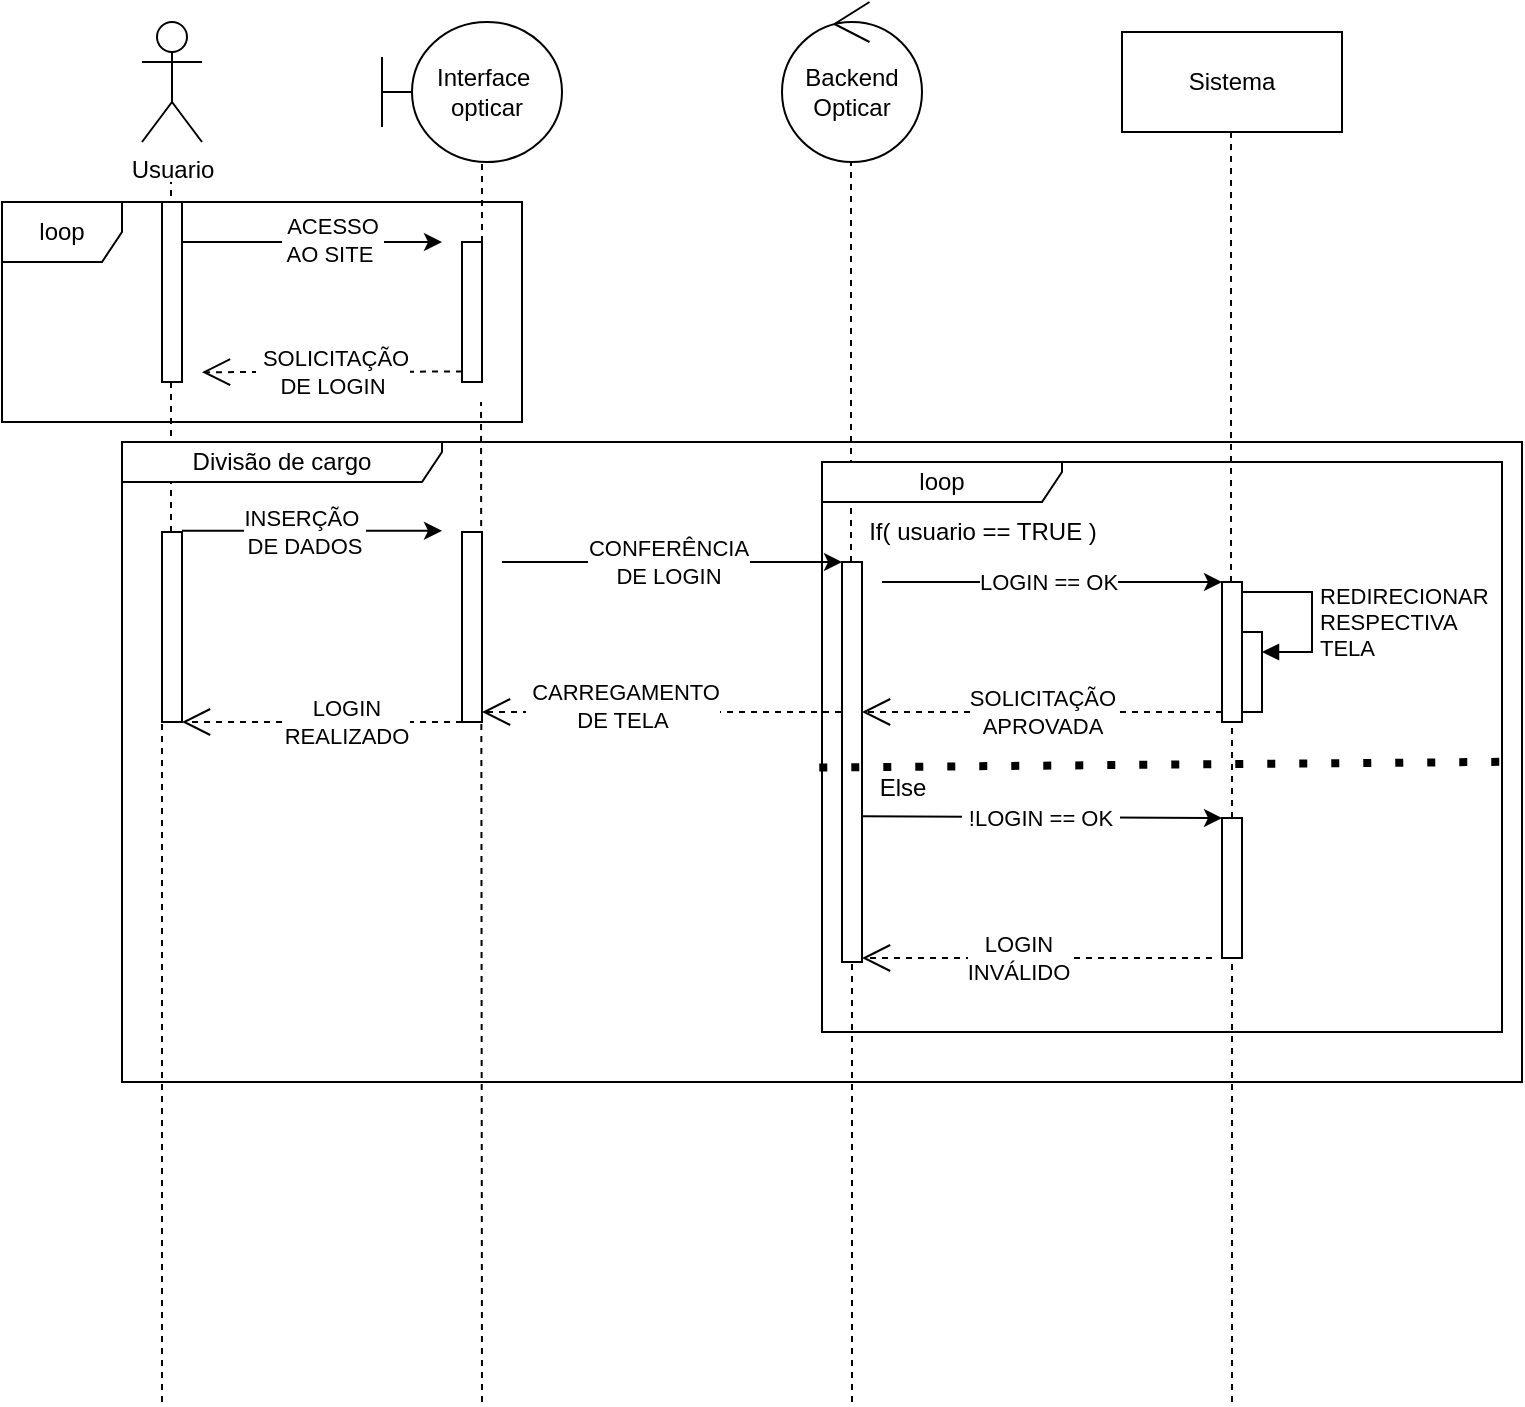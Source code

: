 <mxfile version="27.1.1">
  <diagram name="Página-1" id="9jEyobCT0BkcxAEAIK_s">
    <mxGraphModel dx="1232" dy="1701" grid="1" gridSize="10" guides="1" tooltips="1" connect="1" arrows="1" fold="1" page="1" pageScale="1" pageWidth="827" pageHeight="1169" math="0" shadow="0">
      <root>
        <mxCell id="0" />
        <mxCell id="1" parent="0" />
        <mxCell id="v7YIWJluji6fNq2sV5AN-1" value="Usuario" style="shape=umlActor;verticalLabelPosition=bottom;verticalAlign=top;html=1;" vertex="1" parent="1">
          <mxGeometry x="80" width="30" height="60" as="geometry" />
        </mxCell>
        <mxCell id="v7YIWJluji6fNq2sV5AN-2" value="" style="endArrow=none;dashed=1;html=1;rounded=0;" edge="1" parent="1" source="v7YIWJluji6fNq2sV5AN-56">
          <mxGeometry width="50" height="50" relative="1" as="geometry">
            <mxPoint x="90" y="790" as="sourcePoint" />
            <mxPoint x="94.5" y="80" as="targetPoint" />
          </mxGeometry>
        </mxCell>
        <mxCell id="v7YIWJluji6fNq2sV5AN-3" value="Interface&amp;nbsp;&lt;div&gt;opticar&lt;/div&gt;" style="shape=umlBoundary;whiteSpace=wrap;html=1;" vertex="1" parent="1">
          <mxGeometry x="200" width="90" height="70" as="geometry" />
        </mxCell>
        <mxCell id="v7YIWJluji6fNq2sV5AN-4" value="" style="endArrow=none;dashed=1;html=1;rounded=0;" edge="1" parent="1" source="v7YIWJluji6fNq2sV5AN-12">
          <mxGeometry width="50" height="50" relative="1" as="geometry">
            <mxPoint x="250" y="542" as="sourcePoint" />
            <mxPoint x="250" y="70" as="targetPoint" />
          </mxGeometry>
        </mxCell>
        <mxCell id="v7YIWJluji6fNq2sV5AN-5" value="Backend&lt;br&gt;Opticar" style="ellipse;shape=umlControl;whiteSpace=wrap;html=1;" vertex="1" parent="1">
          <mxGeometry x="400" y="-10" width="70" height="80" as="geometry" />
        </mxCell>
        <mxCell id="v7YIWJluji6fNq2sV5AN-6" value="" style="endArrow=none;dashed=1;html=1;rounded=0;" edge="1" parent="1" source="v7YIWJluji6fNq2sV5AN-25">
          <mxGeometry width="50" height="50" relative="1" as="geometry">
            <mxPoint x="434.5" y="542" as="sourcePoint" />
            <mxPoint x="434.5" y="70" as="targetPoint" />
          </mxGeometry>
        </mxCell>
        <mxCell id="v7YIWJluji6fNq2sV5AN-7" value="Sistema" style="html=1;whiteSpace=wrap;" vertex="1" parent="1">
          <mxGeometry x="570" y="5" width="110" height="50" as="geometry" />
        </mxCell>
        <mxCell id="v7YIWJluji6fNq2sV5AN-8" value="" style="endArrow=none;dashed=1;html=1;rounded=0;" edge="1" parent="1" source="v7YIWJluji6fNq2sV5AN-30">
          <mxGeometry width="50" height="50" relative="1" as="geometry">
            <mxPoint x="624.5" y="527" as="sourcePoint" />
            <mxPoint x="624.5" y="55" as="targetPoint" />
          </mxGeometry>
        </mxCell>
        <mxCell id="v7YIWJluji6fNq2sV5AN-9" value="" style="html=1;points=[[0,0,0,0,5],[0,1,0,0,-5],[1,0,0,0,5],[1,1,0,0,-5]];perimeter=orthogonalPerimeter;outlineConnect=0;targetShapes=umlLifeline;portConstraint=eastwest;newEdgeStyle={&quot;curved&quot;:0,&quot;rounded&quot;:0};" vertex="1" parent="1">
          <mxGeometry x="90" y="90" width="10" height="90" as="geometry" />
        </mxCell>
        <mxCell id="v7YIWJluji6fNq2sV5AN-13" value="" style="endArrow=none;dashed=1;html=1;rounded=0;" edge="1" parent="1">
          <mxGeometry width="50" height="50" relative="1" as="geometry">
            <mxPoint x="250" y="690" as="sourcePoint" />
            <mxPoint x="249.52" y="190" as="targetPoint" />
          </mxGeometry>
        </mxCell>
        <mxCell id="v7YIWJluji6fNq2sV5AN-12" value="" style="html=1;points=[[0,0,0,0,5],[0,1,0,0,-5],[1,0,0,0,5],[1,1,0,0,-5]];perimeter=orthogonalPerimeter;outlineConnect=0;targetShapes=umlLifeline;portConstraint=eastwest;newEdgeStyle={&quot;curved&quot;:0,&quot;rounded&quot;:0};" vertex="1" parent="1">
          <mxGeometry x="240" y="110" width="10" height="70" as="geometry" />
        </mxCell>
        <mxCell id="v7YIWJluji6fNq2sV5AN-14" value="" style="endArrow=classic;html=1;rounded=0;" edge="1" parent="1">
          <mxGeometry width="50" height="50" relative="1" as="geometry">
            <mxPoint x="100" y="110" as="sourcePoint" />
            <mxPoint x="230" y="110" as="targetPoint" />
          </mxGeometry>
        </mxCell>
        <mxCell id="v7YIWJluji6fNq2sV5AN-16" value="&amp;nbsp;ACESSO&amp;nbsp;&lt;div&gt;AO SITE&amp;nbsp;&lt;/div&gt;" style="edgeLabel;html=1;align=center;verticalAlign=middle;resizable=0;points=[];" vertex="1" connectable="0" parent="v7YIWJluji6fNq2sV5AN-14">
          <mxGeometry x="0.144" y="1" relative="1" as="geometry">
            <mxPoint as="offset" />
          </mxGeometry>
        </mxCell>
        <mxCell id="v7YIWJluji6fNq2sV5AN-20" value="&amp;nbsp;SOLICITAÇÃO&lt;div&gt;DE&amp;nbsp;&lt;span style=&quot;background-color: light-dark(#ffffff, var(--ge-dark-color, #121212)); color: light-dark(rgb(0, 0, 0), rgb(255, 255, 255));&quot;&gt;LOGIN&lt;/span&gt;&lt;/div&gt;" style="endArrow=open;endSize=12;dashed=1;html=1;rounded=0;" edge="1" parent="1">
          <mxGeometry width="160" relative="1" as="geometry">
            <mxPoint x="240" y="174.76" as="sourcePoint" />
            <mxPoint x="110" y="175.1" as="targetPoint" />
          </mxGeometry>
        </mxCell>
        <mxCell id="v7YIWJluji6fNq2sV5AN-21" value="" style="html=1;points=[[0,0,0,0,5],[0,1,0,0,-5],[1,0,0,0,5],[1,1,0,0,-5]];perimeter=orthogonalPerimeter;outlineConnect=0;targetShapes=umlLifeline;portConstraint=eastwest;newEdgeStyle={&quot;curved&quot;:0,&quot;rounded&quot;:0};" vertex="1" parent="1">
          <mxGeometry x="240" y="255" width="10" height="95" as="geometry" />
        </mxCell>
        <mxCell id="v7YIWJluji6fNq2sV5AN-22" value="" style="endArrow=classic;html=1;rounded=0;" edge="1" parent="1">
          <mxGeometry width="50" height="50" relative="1" as="geometry">
            <mxPoint x="100" y="254.41" as="sourcePoint" />
            <mxPoint x="230" y="254.41" as="targetPoint" />
          </mxGeometry>
        </mxCell>
        <mxCell id="v7YIWJluji6fNq2sV5AN-23" value="INSERÇÃO&amp;nbsp;&lt;div&gt;DE DADOS&lt;/div&gt;" style="edgeLabel;html=1;align=center;verticalAlign=middle;resizable=0;points=[];" vertex="1" connectable="0" parent="v7YIWJluji6fNq2sV5AN-22">
          <mxGeometry x="0.144" y="1" relative="1" as="geometry">
            <mxPoint x="-14" y="1" as="offset" />
          </mxGeometry>
        </mxCell>
        <mxCell id="v7YIWJluji6fNq2sV5AN-26" value="" style="endArrow=none;dashed=1;html=1;rounded=0;" edge="1" parent="1" target="v7YIWJluji6fNq2sV5AN-25">
          <mxGeometry width="50" height="50" relative="1" as="geometry">
            <mxPoint x="435" y="690" as="sourcePoint" />
            <mxPoint x="434.5" y="70" as="targetPoint" />
          </mxGeometry>
        </mxCell>
        <mxCell id="v7YIWJluji6fNq2sV5AN-27" value="" style="endArrow=classic;html=1;rounded=0;" edge="1" parent="1">
          <mxGeometry width="50" height="50" relative="1" as="geometry">
            <mxPoint x="260" y="270" as="sourcePoint" />
            <mxPoint x="430" y="270" as="targetPoint" />
          </mxGeometry>
        </mxCell>
        <mxCell id="v7YIWJluji6fNq2sV5AN-28" value="CONFERÊNCIA&lt;div&gt;DE LOGIN&lt;/div&gt;" style="edgeLabel;html=1;align=center;verticalAlign=middle;resizable=0;points=[];" vertex="1" connectable="0" parent="v7YIWJluji6fNq2sV5AN-27">
          <mxGeometry x="0.144" y="1" relative="1" as="geometry">
            <mxPoint x="-14" y="1" as="offset" />
          </mxGeometry>
        </mxCell>
        <mxCell id="v7YIWJluji6fNq2sV5AN-29" value="Divisão de cargo" style="shape=umlFrame;whiteSpace=wrap;html=1;pointerEvents=0;width=160;height=20;" vertex="1" parent="1">
          <mxGeometry x="70" y="210" width="700" height="320" as="geometry" />
        </mxCell>
        <mxCell id="v7YIWJluji6fNq2sV5AN-31" value="" style="endArrow=none;dashed=1;html=1;rounded=0;" edge="1" parent="1" source="v7YIWJluji6fNq2sV5AN-44" target="v7YIWJluji6fNq2sV5AN-30">
          <mxGeometry width="50" height="50" relative="1" as="geometry">
            <mxPoint x="624.5" y="527" as="sourcePoint" />
            <mxPoint x="624.5" y="55" as="targetPoint" />
          </mxGeometry>
        </mxCell>
        <mxCell id="v7YIWJluji6fNq2sV5AN-30" value="" style="html=1;points=[[0,0,0,0,5],[0,1,0,0,-5],[1,0,0,0,5],[1,1,0,0,-5]];perimeter=orthogonalPerimeter;outlineConnect=0;targetShapes=umlLifeline;portConstraint=eastwest;newEdgeStyle={&quot;curved&quot;:0,&quot;rounded&quot;:0};" vertex="1" parent="1">
          <mxGeometry x="620" y="280" width="10" height="70" as="geometry" />
        </mxCell>
        <mxCell id="v7YIWJluji6fNq2sV5AN-32" value="" style="endArrow=classic;html=1;rounded=0;" edge="1" parent="1">
          <mxGeometry width="50" height="50" relative="1" as="geometry">
            <mxPoint x="450" y="280" as="sourcePoint" />
            <mxPoint x="620" y="280" as="targetPoint" />
          </mxGeometry>
        </mxCell>
        <mxCell id="v7YIWJluji6fNq2sV5AN-33" value="LOGIN == OK" style="edgeLabel;html=1;align=center;verticalAlign=middle;resizable=0;points=[];" vertex="1" connectable="0" parent="v7YIWJluji6fNq2sV5AN-32">
          <mxGeometry x="0.144" y="1" relative="1" as="geometry">
            <mxPoint x="-14" y="1" as="offset" />
          </mxGeometry>
        </mxCell>
        <mxCell id="v7YIWJluji6fNq2sV5AN-34" value="If( usuario == TRUE )" style="text;html=1;align=center;verticalAlign=middle;resizable=0;points=[];autosize=1;strokeColor=none;fillColor=none;" vertex="1" parent="1">
          <mxGeometry x="430" y="240" width="140" height="30" as="geometry" />
        </mxCell>
        <mxCell id="v7YIWJluji6fNq2sV5AN-36" value="" style="html=1;points=[[0,0,0,0,5],[0,1,0,0,-5],[1,0,0,0,5],[1,1,0,0,-5]];perimeter=orthogonalPerimeter;outlineConnect=0;targetShapes=umlLifeline;portConstraint=eastwest;newEdgeStyle={&quot;curved&quot;:0,&quot;rounded&quot;:0};" vertex="1" parent="1">
          <mxGeometry x="630" y="305" width="10" height="40" as="geometry" />
        </mxCell>
        <mxCell id="v7YIWJluji6fNq2sV5AN-37" value="REDIRECIONAR&lt;div&gt;RESPECTIVA&amp;nbsp;&lt;/div&gt;&lt;div&gt;TELA&lt;/div&gt;" style="html=1;align=left;spacingLeft=2;endArrow=block;rounded=0;edgeStyle=orthogonalEdgeStyle;curved=0;rounded=0;exitX=1;exitY=0.071;exitDx=0;exitDy=0;exitPerimeter=0;" edge="1" target="v7YIWJluji6fNq2sV5AN-36" parent="1" source="v7YIWJluji6fNq2sV5AN-30">
          <mxGeometry x="0.111" relative="1" as="geometry">
            <mxPoint x="635" y="285" as="sourcePoint" />
            <Array as="points">
              <mxPoint x="665" y="285" />
              <mxPoint x="665" y="315" />
            </Array>
            <mxPoint as="offset" />
          </mxGeometry>
        </mxCell>
        <mxCell id="v7YIWJluji6fNq2sV5AN-40" value="SOLICITAÇÃO&lt;div&gt;APROVADA&lt;/div&gt;" style="endArrow=open;endSize=12;dashed=1;html=1;rounded=0;" edge="1" parent="1" target="v7YIWJluji6fNq2sV5AN-25">
          <mxGeometry width="160" relative="1" as="geometry">
            <mxPoint x="620" y="345" as="sourcePoint" />
            <mxPoint x="780" y="345" as="targetPoint" />
          </mxGeometry>
        </mxCell>
        <mxCell id="v7YIWJluji6fNq2sV5AN-25" value="" style="html=1;points=[[0,0,0,0,5],[0,1,0,0,-5],[1,0,0,0,5],[1,1,0,0,-5]];perimeter=orthogonalPerimeter;outlineConnect=0;targetShapes=umlLifeline;portConstraint=eastwest;newEdgeStyle={&quot;curved&quot;:0,&quot;rounded&quot;:0};" vertex="1" parent="1">
          <mxGeometry x="430" y="270" width="10" height="200" as="geometry" />
        </mxCell>
        <mxCell id="v7YIWJluji6fNq2sV5AN-41" value="Else" style="text;html=1;align=center;verticalAlign=middle;resizable=0;points=[];autosize=1;strokeColor=none;fillColor=none;" vertex="1" parent="1">
          <mxGeometry x="435" y="368" width="50" height="30" as="geometry" />
        </mxCell>
        <mxCell id="v7YIWJluji6fNq2sV5AN-42" value="" style="endArrow=classic;html=1;rounded=0;" edge="1" parent="1" target="v7YIWJluji6fNq2sV5AN-44">
          <mxGeometry width="50" height="50" relative="1" as="geometry">
            <mxPoint x="440" y="397.17" as="sourcePoint" />
            <mxPoint x="610" y="397" as="targetPoint" />
          </mxGeometry>
        </mxCell>
        <mxCell id="v7YIWJluji6fNq2sV5AN-43" value="&amp;nbsp;!LOGIN == OK&amp;nbsp;" style="edgeLabel;html=1;align=center;verticalAlign=middle;resizable=0;points=[];" vertex="1" connectable="0" parent="v7YIWJluji6fNq2sV5AN-42">
          <mxGeometry x="0.144" y="1" relative="1" as="geometry">
            <mxPoint x="-14" y="1" as="offset" />
          </mxGeometry>
        </mxCell>
        <mxCell id="v7YIWJluji6fNq2sV5AN-45" value="" style="endArrow=none;dashed=1;html=1;rounded=0;" edge="1" parent="1" target="v7YIWJluji6fNq2sV5AN-44">
          <mxGeometry width="50" height="50" relative="1" as="geometry">
            <mxPoint x="625" y="690" as="sourcePoint" />
            <mxPoint x="625" y="350" as="targetPoint" />
          </mxGeometry>
        </mxCell>
        <mxCell id="v7YIWJluji6fNq2sV5AN-44" value="" style="html=1;points=[[0,0,0,0,5],[0,1,0,0,-5],[1,0,0,0,5],[1,1,0,0,-5]];perimeter=orthogonalPerimeter;outlineConnect=0;targetShapes=umlLifeline;portConstraint=eastwest;newEdgeStyle={&quot;curved&quot;:0,&quot;rounded&quot;:0};" vertex="1" parent="1">
          <mxGeometry x="620" y="398" width="10" height="70" as="geometry" />
        </mxCell>
        <mxCell id="v7YIWJluji6fNq2sV5AN-46" value="LOGIN&lt;div&gt;INVÁLIDO&lt;/div&gt;" style="endArrow=open;endSize=12;dashed=1;html=1;rounded=0;" edge="1" parent="1">
          <mxGeometry x="0.111" width="160" relative="1" as="geometry">
            <mxPoint x="615" y="468" as="sourcePoint" />
            <mxPoint x="440" y="468" as="targetPoint" />
            <mxPoint as="offset" />
          </mxGeometry>
        </mxCell>
        <mxCell id="v7YIWJluji6fNq2sV5AN-47" value="loop" style="shape=umlFrame;whiteSpace=wrap;html=1;pointerEvents=0;width=120;height=20;" vertex="1" parent="1">
          <mxGeometry x="420" y="220" width="340" height="285" as="geometry" />
        </mxCell>
        <mxCell id="v7YIWJluji6fNq2sV5AN-49" value="&amp;nbsp;" style="endArrow=open;endSize=12;dashed=1;html=1;rounded=0;" edge="1" parent="1">
          <mxGeometry width="160" relative="1" as="geometry">
            <mxPoint x="429.52" y="345" as="sourcePoint" />
            <mxPoint x="250" y="345" as="targetPoint" />
          </mxGeometry>
        </mxCell>
        <mxCell id="v7YIWJluji6fNq2sV5AN-51" value="&amp;nbsp;CARREGAMENTO&lt;div&gt;DE TELA&lt;/div&gt;" style="edgeLabel;html=1;align=center;verticalAlign=middle;resizable=0;points=[];" vertex="1" connectable="0" parent="v7YIWJluji6fNq2sV5AN-49">
          <mxGeometry x="0.129" y="1" relative="1" as="geometry">
            <mxPoint x="-8" y="-4" as="offset" />
          </mxGeometry>
        </mxCell>
        <mxCell id="v7YIWJluji6fNq2sV5AN-50" value="" style="endArrow=none;dashed=1;html=1;dashPattern=1 3;strokeWidth=4;rounded=0;exitX=-0.004;exitY=0.536;exitDx=0;exitDy=0;exitPerimeter=0;entryX=1;entryY=0.526;entryDx=0;entryDy=0;entryPerimeter=0;strokeColor=#000000;" edge="1" parent="1" source="v7YIWJluji6fNq2sV5AN-47" target="v7YIWJluji6fNq2sV5AN-47">
          <mxGeometry width="50" height="50" relative="1" as="geometry">
            <mxPoint x="550" y="350" as="sourcePoint" />
            <mxPoint x="600" y="300" as="targetPoint" />
          </mxGeometry>
        </mxCell>
        <mxCell id="v7YIWJluji6fNq2sV5AN-52" value="loop" style="shape=umlFrame;whiteSpace=wrap;html=1;pointerEvents=0;" vertex="1" parent="1">
          <mxGeometry x="10" y="90" width="260" height="110" as="geometry" />
        </mxCell>
        <mxCell id="v7YIWJluji6fNq2sV5AN-53" value="&amp;nbsp;" style="endArrow=open;endSize=12;dashed=1;html=1;rounded=0;" edge="1" parent="1" target="v7YIWJluji6fNq2sV5AN-56">
          <mxGeometry width="160" relative="1" as="geometry">
            <mxPoint x="240.0" y="350" as="sourcePoint" />
            <mxPoint x="110" y="350" as="targetPoint" />
          </mxGeometry>
        </mxCell>
        <mxCell id="v7YIWJluji6fNq2sV5AN-54" value="&amp;nbsp;LOGIN&amp;nbsp;&lt;div&gt;REALIZADO&lt;/div&gt;" style="edgeLabel;html=1;align=center;verticalAlign=middle;resizable=0;points=[];" vertex="1" connectable="0" parent="v7YIWJluji6fNq2sV5AN-53">
          <mxGeometry x="0.129" y="1" relative="1" as="geometry">
            <mxPoint x="21" y="-1" as="offset" />
          </mxGeometry>
        </mxCell>
        <mxCell id="v7YIWJluji6fNq2sV5AN-57" value="" style="endArrow=none;dashed=1;html=1;rounded=0;" edge="1" parent="1" target="v7YIWJluji6fNq2sV5AN-56">
          <mxGeometry width="50" height="50" relative="1" as="geometry">
            <mxPoint x="90" y="690" as="sourcePoint" />
            <mxPoint x="94.5" y="80" as="targetPoint" />
          </mxGeometry>
        </mxCell>
        <mxCell id="v7YIWJluji6fNq2sV5AN-56" value="" style="html=1;points=[[0,0,0,0,5],[0,1,0,0,-5],[1,0,0,0,5],[1,1,0,0,-5]];perimeter=orthogonalPerimeter;outlineConnect=0;targetShapes=umlLifeline;portConstraint=eastwest;newEdgeStyle={&quot;curved&quot;:0,&quot;rounded&quot;:0};" vertex="1" parent="1">
          <mxGeometry x="90" y="255" width="10" height="95" as="geometry" />
        </mxCell>
      </root>
    </mxGraphModel>
  </diagram>
</mxfile>
